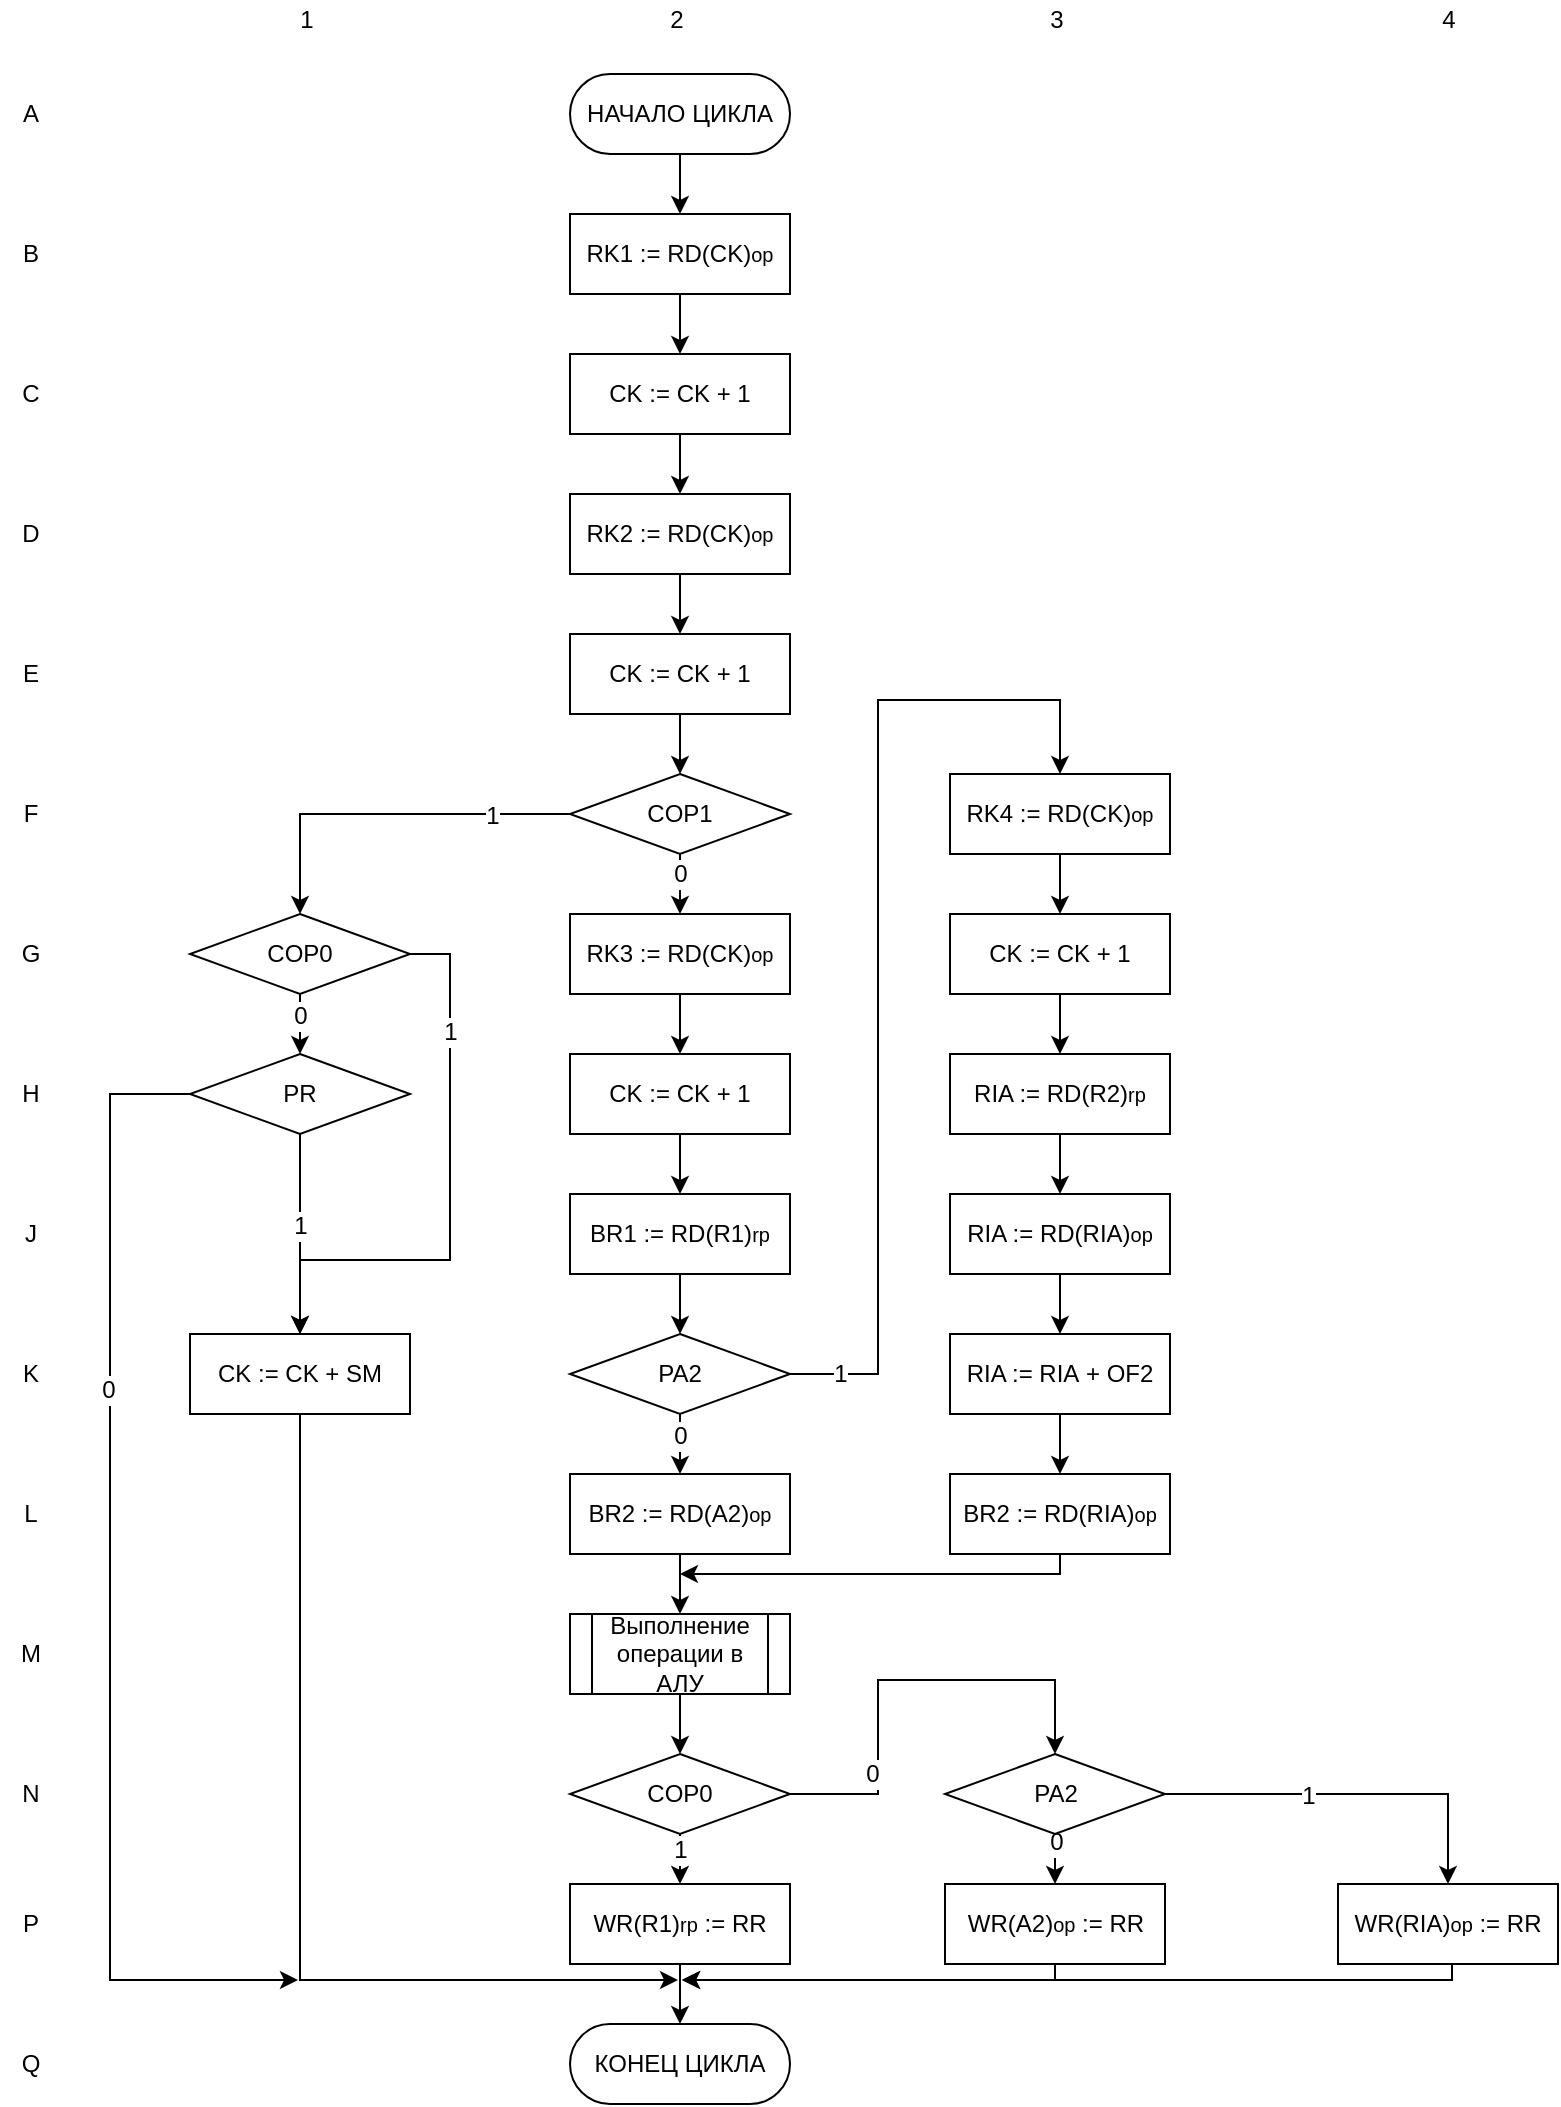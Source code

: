 <mxfile version="12.6.5" type="device"><diagram id="C5RBs43oDa-KdzZeNtuy" name="Page-1"><mxGraphModel dx="2292" dy="1206" grid="0" gridSize="10" guides="1" tooltips="1" connect="1" arrows="1" fold="1" page="1" pageScale="1" pageWidth="827" pageHeight="1169" math="0" shadow="0"><root><mxCell id="WIyWlLk6GJQsqaUBKTNV-0"/><mxCell id="WIyWlLk6GJQsqaUBKTNV-1" parent="WIyWlLk6GJQsqaUBKTNV-0"/><mxCell id="AU5bvNwJhqOkiv57Mv6I-17" style="edgeStyle=orthogonalEdgeStyle;rounded=0;orthogonalLoop=1;jettySize=auto;html=1;exitX=0.5;exitY=1;exitDx=0;exitDy=0;entryX=0.5;entryY=0;entryDx=0;entryDy=0;" parent="WIyWlLk6GJQsqaUBKTNV-1" source="AU5bvNwJhqOkiv57Mv6I-0" target="AU5bvNwJhqOkiv57Mv6I-1" edge="1"><mxGeometry relative="1" as="geometry"/></mxCell><mxCell id="AU5bvNwJhqOkiv57Mv6I-0" value="НАЧАЛО ЦИКЛА" style="rounded=1;whiteSpace=wrap;html=1;arcSize=50;" parent="WIyWlLk6GJQsqaUBKTNV-1" vertex="1"><mxGeometry x="295" y="47" width="110" height="40" as="geometry"/></mxCell><mxCell id="AU5bvNwJhqOkiv57Mv6I-16" style="edgeStyle=orthogonalEdgeStyle;rounded=0;orthogonalLoop=1;jettySize=auto;html=1;exitX=0.5;exitY=1;exitDx=0;exitDy=0;entryX=0.5;entryY=0;entryDx=0;entryDy=0;" parent="WIyWlLk6GJQsqaUBKTNV-1" source="AU5bvNwJhqOkiv57Mv6I-1" target="AU5bvNwJhqOkiv57Mv6I-4" edge="1"><mxGeometry relative="1" as="geometry"/></mxCell><mxCell id="AU5bvNwJhqOkiv57Mv6I-1" value="RK1 := RD(CK)&lt;font size=&quot;1&quot;&gt;op&lt;/font&gt;" style="rounded=0;whiteSpace=wrap;html=1;" parent="WIyWlLk6GJQsqaUBKTNV-1" vertex="1"><mxGeometry x="295" y="117" width="110" height="40" as="geometry"/></mxCell><mxCell id="AU5bvNwJhqOkiv57Mv6I-15" style="edgeStyle=orthogonalEdgeStyle;rounded=0;orthogonalLoop=1;jettySize=auto;html=1;exitX=0.5;exitY=1;exitDx=0;exitDy=0;entryX=0.5;entryY=0;entryDx=0;entryDy=0;" parent="WIyWlLk6GJQsqaUBKTNV-1" source="AU5bvNwJhqOkiv57Mv6I-4" target="AU5bvNwJhqOkiv57Mv6I-10" edge="1"><mxGeometry relative="1" as="geometry"/></mxCell><mxCell id="AU5bvNwJhqOkiv57Mv6I-4" value="CK := CK + 1" style="rounded=0;whiteSpace=wrap;html=1;" parent="WIyWlLk6GJQsqaUBKTNV-1" vertex="1"><mxGeometry x="295" y="187" width="110" height="40" as="geometry"/></mxCell><mxCell id="AU5bvNwJhqOkiv57Mv6I-12" style="edgeStyle=orthogonalEdgeStyle;rounded=0;orthogonalLoop=1;jettySize=auto;html=1;entryX=0.5;entryY=0;entryDx=0;entryDy=0;" parent="WIyWlLk6GJQsqaUBKTNV-1" source="AU5bvNwJhqOkiv57Mv6I-5" target="AU5bvNwJhqOkiv57Mv6I-28" edge="1"><mxGeometry relative="1" as="geometry"><mxPoint x="350" y="457" as="targetPoint"/></mxGeometry></mxCell><mxCell id="bEGK7wOiKDBB2v7dSeWp-32" value="0" style="text;html=1;align=center;verticalAlign=middle;resizable=0;points=[];labelBackgroundColor=#ffffff;" parent="AU5bvNwJhqOkiv57Mv6I-12" vertex="1" connectable="0"><mxGeometry x="0.2" relative="1" as="geometry"><mxPoint as="offset"/></mxGeometry></mxCell><mxCell id="AU5bvNwJhqOkiv57Mv6I-54" style="edgeStyle=orthogonalEdgeStyle;rounded=0;orthogonalLoop=1;jettySize=auto;html=1;exitX=0;exitY=0.5;exitDx=0;exitDy=0;entryX=0.5;entryY=0;entryDx=0;entryDy=0;" parent="WIyWlLk6GJQsqaUBKTNV-1" source="AU5bvNwJhqOkiv57Mv6I-5" target="AU5bvNwJhqOkiv57Mv6I-55" edge="1"><mxGeometry relative="1" as="geometry"><mxPoint x="160" y="397" as="targetPoint"/></mxGeometry></mxCell><mxCell id="bEGK7wOiKDBB2v7dSeWp-33" value="1" style="text;html=1;align=center;verticalAlign=middle;resizable=0;points=[];labelBackgroundColor=#ffffff;" parent="AU5bvNwJhqOkiv57Mv6I-54" vertex="1" connectable="0"><mxGeometry x="-0.571" y="1" relative="1" as="geometry"><mxPoint as="offset"/></mxGeometry></mxCell><mxCell id="AU5bvNwJhqOkiv57Mv6I-5" value="COP1" style="rhombus;whiteSpace=wrap;html=1;" parent="WIyWlLk6GJQsqaUBKTNV-1" vertex="1"><mxGeometry x="295" y="397" width="110" height="40" as="geometry"/></mxCell><mxCell id="AU5bvNwJhqOkiv57Mv6I-23" style="edgeStyle=orthogonalEdgeStyle;rounded=0;orthogonalLoop=1;jettySize=auto;html=1;exitX=1;exitY=0.5;exitDx=0;exitDy=0;entryX=0.5;entryY=0;entryDx=0;entryDy=0;" parent="WIyWlLk6GJQsqaUBKTNV-1" source="AU5bvNwJhqOkiv57Mv6I-6" target="bEGK7wOiKDBB2v7dSeWp-2" edge="1"><mxGeometry relative="1" as="geometry"><mxPoint x="540" y="390" as="targetPoint"/><Array as="points"><mxPoint x="449" y="697"/><mxPoint x="449" y="360"/><mxPoint x="540" y="360"/></Array></mxGeometry></mxCell><mxCell id="bEGK7wOiKDBB2v7dSeWp-40" value="1" style="text;html=1;align=center;verticalAlign=middle;resizable=0;points=[];labelBackgroundColor=#ffffff;" parent="AU5bvNwJhqOkiv57Mv6I-23" vertex="1" connectable="0"><mxGeometry x="-0.953" relative="1" as="geometry"><mxPoint x="13" as="offset"/></mxGeometry></mxCell><mxCell id="bEGK7wOiKDBB2v7dSeWp-13" style="edgeStyle=orthogonalEdgeStyle;rounded=0;orthogonalLoop=1;jettySize=auto;html=1;exitX=0.5;exitY=1;exitDx=0;exitDy=0;entryX=0.5;entryY=0;entryDx=0;entryDy=0;" parent="WIyWlLk6GJQsqaUBKTNV-1" source="AU5bvNwJhqOkiv57Mv6I-6" target="bEGK7wOiKDBB2v7dSeWp-10" edge="1"><mxGeometry relative="1" as="geometry"/></mxCell><mxCell id="bEGK7wOiKDBB2v7dSeWp-41" value="0" style="text;html=1;align=center;verticalAlign=middle;resizable=0;points=[];labelBackgroundColor=#ffffff;" parent="bEGK7wOiKDBB2v7dSeWp-13" vertex="1" connectable="0"><mxGeometry x="-0.3" y="2" relative="1" as="geometry"><mxPoint x="-2" as="offset"/></mxGeometry></mxCell><mxCell id="AU5bvNwJhqOkiv57Mv6I-6" value="PA2" style="rhombus;whiteSpace=wrap;html=1;" parent="WIyWlLk6GJQsqaUBKTNV-1" vertex="1"><mxGeometry x="295" y="677" width="110" height="40" as="geometry"/></mxCell><mxCell id="AU5bvNwJhqOkiv57Mv6I-14" style="edgeStyle=orthogonalEdgeStyle;rounded=0;orthogonalLoop=1;jettySize=auto;html=1;exitX=0.5;exitY=1;exitDx=0;exitDy=0;entryX=0.5;entryY=0;entryDx=0;entryDy=0;" parent="WIyWlLk6GJQsqaUBKTNV-1" source="AU5bvNwJhqOkiv57Mv6I-10" target="AU5bvNwJhqOkiv57Mv6I-11" edge="1"><mxGeometry relative="1" as="geometry"/></mxCell><mxCell id="AU5bvNwJhqOkiv57Mv6I-10" value="RK2 := RD(CK)&lt;font size=&quot;1&quot;&gt;op&lt;/font&gt;" style="rounded=0;whiteSpace=wrap;html=1;" parent="WIyWlLk6GJQsqaUBKTNV-1" vertex="1"><mxGeometry x="295" y="257" width="110" height="40" as="geometry"/></mxCell><mxCell id="AU5bvNwJhqOkiv57Mv6I-13" style="edgeStyle=orthogonalEdgeStyle;rounded=0;orthogonalLoop=1;jettySize=auto;html=1;exitX=0.5;exitY=1;exitDx=0;exitDy=0;entryX=0.5;entryY=0;entryDx=0;entryDy=0;" parent="WIyWlLk6GJQsqaUBKTNV-1" source="AU5bvNwJhqOkiv57Mv6I-11" target="AU5bvNwJhqOkiv57Mv6I-5" edge="1"><mxGeometry relative="1" as="geometry"/></mxCell><mxCell id="AU5bvNwJhqOkiv57Mv6I-11" value="CK := CK + 1" style="rounded=0;whiteSpace=wrap;html=1;" parent="WIyWlLk6GJQsqaUBKTNV-1" vertex="1"><mxGeometry x="295" y="327" width="110" height="40" as="geometry"/></mxCell><mxCell id="AU5bvNwJhqOkiv57Mv6I-45" style="edgeStyle=orthogonalEdgeStyle;rounded=0;orthogonalLoop=1;jettySize=auto;html=1;exitX=0.5;exitY=1;exitDx=0;exitDy=0;entryX=0.5;entryY=0;entryDx=0;entryDy=0;" parent="WIyWlLk6GJQsqaUBKTNV-1" source="bEGK7wOiKDBB2v7dSeWp-10" target="AU5bvNwJhqOkiv57Mv6I-33" edge="1"><mxGeometry relative="1" as="geometry"><mxPoint x="350" y="857" as="sourcePoint"/></mxGeometry></mxCell><mxCell id="AU5bvNwJhqOkiv57Mv6I-27" style="edgeStyle=orthogonalEdgeStyle;rounded=0;orthogonalLoop=1;jettySize=auto;html=1;exitX=0.5;exitY=1;exitDx=0;exitDy=0;entryX=0.5;entryY=0;entryDx=0;entryDy=0;" parent="WIyWlLk6GJQsqaUBKTNV-1" source="AU5bvNwJhqOkiv57Mv6I-28" target="AU5bvNwJhqOkiv57Mv6I-29" edge="1"><mxGeometry relative="1" as="geometry"/></mxCell><mxCell id="AU5bvNwJhqOkiv57Mv6I-28" value="RK3 := RD(CK)&lt;font size=&quot;1&quot;&gt;op&lt;/font&gt;" style="rounded=0;whiteSpace=wrap;html=1;" parent="WIyWlLk6GJQsqaUBKTNV-1" vertex="1"><mxGeometry x="295" y="467" width="110" height="40" as="geometry"/></mxCell><mxCell id="AU5bvNwJhqOkiv57Mv6I-29" value="CK := CK + 1" style="rounded=0;whiteSpace=wrap;html=1;" parent="WIyWlLk6GJQsqaUBKTNV-1" vertex="1"><mxGeometry x="295" y="537" width="110" height="40" as="geometry"/></mxCell><mxCell id="AU5bvNwJhqOkiv57Mv6I-32" style="edgeStyle=orthogonalEdgeStyle;rounded=0;orthogonalLoop=1;jettySize=auto;html=1;exitX=0.5;exitY=1;exitDx=0;exitDy=0;entryX=0.5;entryY=0;entryDx=0;entryDy=0;" parent="WIyWlLk6GJQsqaUBKTNV-1" source="AU5bvNwJhqOkiv57Mv6I-29" target="bEGK7wOiKDBB2v7dSeWp-11" edge="1"><mxGeometry relative="1" as="geometry"><mxPoint x="350" y="637" as="sourcePoint"/><mxPoint x="350" y="597" as="targetPoint"/></mxGeometry></mxCell><mxCell id="AU5bvNwJhqOkiv57Mv6I-44" style="edgeStyle=orthogonalEdgeStyle;rounded=0;orthogonalLoop=1;jettySize=auto;html=1;exitX=0.5;exitY=1;exitDx=0;exitDy=0;entryX=0.5;entryY=0;entryDx=0;entryDy=0;" parent="WIyWlLk6GJQsqaUBKTNV-1" source="AU5bvNwJhqOkiv57Mv6I-33" target="AU5bvNwJhqOkiv57Mv6I-34" edge="1"><mxGeometry relative="1" as="geometry"><mxPoint x="350" y="877" as="sourcePoint"/></mxGeometry></mxCell><mxCell id="AU5bvNwJhqOkiv57Mv6I-33" value="Выполнение операции в АЛУ" style="shape=process;whiteSpace=wrap;html=1;backgroundOutline=1;" parent="WIyWlLk6GJQsqaUBKTNV-1" vertex="1"><mxGeometry x="295" y="817" width="110" height="40" as="geometry"/></mxCell><mxCell id="AU5bvNwJhqOkiv57Mv6I-37" style="edgeStyle=orthogonalEdgeStyle;rounded=0;orthogonalLoop=1;jettySize=auto;html=1;exitX=1;exitY=0.5;exitDx=0;exitDy=0;entryX=0.5;entryY=0;entryDx=0;entryDy=0;" parent="WIyWlLk6GJQsqaUBKTNV-1" source="AU5bvNwJhqOkiv57Mv6I-34" target="j29npIHTxuZHRVmmqCBf-0" edge="1"><mxGeometry relative="1" as="geometry"><mxPoint x="540" y="820" as="targetPoint"/><Array as="points"><mxPoint x="449" y="907"/><mxPoint x="449" y="850"/><mxPoint x="538" y="850"/></Array></mxGeometry></mxCell><mxCell id="bEGK7wOiKDBB2v7dSeWp-38" value="0" style="text;html=1;align=center;verticalAlign=middle;resizable=0;points=[];labelBackgroundColor=#ffffff;" parent="AU5bvNwJhqOkiv57Mv6I-37" vertex="1" connectable="0"><mxGeometry x="-0.506" y="3" relative="1" as="geometry"><mxPoint y="2" as="offset"/></mxGeometry></mxCell><mxCell id="AU5bvNwJhqOkiv57Mv6I-40" style="edgeStyle=orthogonalEdgeStyle;rounded=0;orthogonalLoop=1;jettySize=auto;html=1;exitX=0.5;exitY=1;exitDx=0;exitDy=0;entryX=0.5;entryY=0;entryDx=0;entryDy=0;" parent="WIyWlLk6GJQsqaUBKTNV-1" source="AU5bvNwJhqOkiv57Mv6I-34" target="AU5bvNwJhqOkiv57Mv6I-39" edge="1"><mxGeometry relative="1" as="geometry"><mxPoint x="350" y="932" as="sourcePoint"/></mxGeometry></mxCell><mxCell id="bEGK7wOiKDBB2v7dSeWp-39" value="1" style="text;html=1;align=center;verticalAlign=middle;resizable=0;points=[];labelBackgroundColor=#ffffff;" parent="AU5bvNwJhqOkiv57Mv6I-40" vertex="1" connectable="0"><mxGeometry x="-0.36" relative="1" as="geometry"><mxPoint as="offset"/></mxGeometry></mxCell><mxCell id="AU5bvNwJhqOkiv57Mv6I-34" value="COP0" style="rhombus;whiteSpace=wrap;html=1;" parent="WIyWlLk6GJQsqaUBKTNV-1" vertex="1"><mxGeometry x="295" y="887" width="110" height="40" as="geometry"/></mxCell><mxCell id="AU5bvNwJhqOkiv57Mv6I-41" style="edgeStyle=orthogonalEdgeStyle;rounded=0;orthogonalLoop=1;jettySize=auto;html=1;exitX=0.5;exitY=1;exitDx=0;exitDy=0;" parent="WIyWlLk6GJQsqaUBKTNV-1" edge="1"><mxGeometry relative="1" as="geometry"><mxPoint x="351" y="1000" as="targetPoint"/><mxPoint x="537.5" y="990" as="sourcePoint"/><Array as="points"><mxPoint x="538" y="1000"/></Array></mxGeometry></mxCell><mxCell id="AU5bvNwJhqOkiv57Mv6I-38" value="WR(A2)&lt;font size=&quot;1&quot;&gt;op&lt;/font&gt; := RR" style="rounded=0;whiteSpace=wrap;html=1;" parent="WIyWlLk6GJQsqaUBKTNV-1" vertex="1"><mxGeometry x="482.5" y="952" width="110" height="40" as="geometry"/></mxCell><mxCell id="AU5bvNwJhqOkiv57Mv6I-43" style="edgeStyle=orthogonalEdgeStyle;rounded=0;orthogonalLoop=1;jettySize=auto;html=1;exitX=0.5;exitY=1;exitDx=0;exitDy=0;entryX=0.5;entryY=0;entryDx=0;entryDy=0;" parent="WIyWlLk6GJQsqaUBKTNV-1" source="AU5bvNwJhqOkiv57Mv6I-39" target="AU5bvNwJhqOkiv57Mv6I-42" edge="1"><mxGeometry relative="1" as="geometry"/></mxCell><mxCell id="AU5bvNwJhqOkiv57Mv6I-39" value="WR(R1)&lt;font size=&quot;1&quot;&gt;rp&lt;/font&gt; := RR" style="rounded=0;whiteSpace=wrap;html=1;" parent="WIyWlLk6GJQsqaUBKTNV-1" vertex="1"><mxGeometry x="295" y="952" width="110" height="40" as="geometry"/></mxCell><mxCell id="AU5bvNwJhqOkiv57Mv6I-42" value="КОНЕЦ ЦИКЛА" style="rounded=1;whiteSpace=wrap;html=1;arcSize=50;" parent="WIyWlLk6GJQsqaUBKTNV-1" vertex="1"><mxGeometry x="295" y="1022" width="110" height="40" as="geometry"/></mxCell><mxCell id="AU5bvNwJhqOkiv57Mv6I-53" style="edgeStyle=orthogonalEdgeStyle;rounded=0;orthogonalLoop=1;jettySize=auto;html=1;exitX=0.5;exitY=1;exitDx=0;exitDy=0;" parent="WIyWlLk6GJQsqaUBKTNV-1" edge="1"><mxGeometry relative="1" as="geometry"><mxPoint x="349" y="1000" as="targetPoint"/><mxPoint x="160" y="715" as="sourcePoint"/><Array as="points"><mxPoint x="160" y="1000"/></Array></mxGeometry></mxCell><mxCell id="AU5bvNwJhqOkiv57Mv6I-48" value="CK := CK + SM" style="rounded=0;whiteSpace=wrap;html=1;" parent="WIyWlLk6GJQsqaUBKTNV-1" vertex="1"><mxGeometry x="105" y="677" width="110" height="40" as="geometry"/></mxCell><mxCell id="bEGK7wOiKDBB2v7dSeWp-22" style="edgeStyle=orthogonalEdgeStyle;rounded=0;orthogonalLoop=1;jettySize=auto;html=1;exitX=0.5;exitY=1;exitDx=0;exitDy=0;entryX=0.5;entryY=0;entryDx=0;entryDy=0;" parent="WIyWlLk6GJQsqaUBKTNV-1" source="AU5bvNwJhqOkiv57Mv6I-49" target="AU5bvNwJhqOkiv57Mv6I-48" edge="1"><mxGeometry relative="1" as="geometry"><mxPoint x="159" y="557" as="targetPoint"/><mxPoint x="19" y="557" as="sourcePoint"/></mxGeometry></mxCell><mxCell id="bEGK7wOiKDBB2v7dSeWp-36" value="1" style="text;html=1;align=center;verticalAlign=middle;resizable=0;points=[];labelBackgroundColor=#ffffff;" parent="bEGK7wOiKDBB2v7dSeWp-22" vertex="1" connectable="0"><mxGeometry x="-0.078" relative="1" as="geometry"><mxPoint as="offset"/></mxGeometry></mxCell><mxCell id="bEGK7wOiKDBB2v7dSeWp-23" style="edgeStyle=orthogonalEdgeStyle;rounded=0;orthogonalLoop=1;jettySize=auto;html=1;exitX=0;exitY=0.5;exitDx=0;exitDy=0;" parent="WIyWlLk6GJQsqaUBKTNV-1" source="AU5bvNwJhqOkiv57Mv6I-49" edge="1"><mxGeometry relative="1" as="geometry"><mxPoint x="159" y="1000" as="targetPoint"/><mxPoint x="-26" y="577" as="sourcePoint"/><Array as="points"><mxPoint x="65" y="557"/><mxPoint x="65" y="1000"/></Array></mxGeometry></mxCell><mxCell id="bEGK7wOiKDBB2v7dSeWp-37" value="0" style="text;html=1;align=center;verticalAlign=middle;resizable=0;points=[];labelBackgroundColor=#ffffff;" parent="bEGK7wOiKDBB2v7dSeWp-23" vertex="1" connectable="0"><mxGeometry x="-0.348" y="-1" relative="1" as="geometry"><mxPoint as="offset"/></mxGeometry></mxCell><mxCell id="AU5bvNwJhqOkiv57Mv6I-49" value="PR" style="rhombus;whiteSpace=wrap;html=1;" parent="WIyWlLk6GJQsqaUBKTNV-1" vertex="1"><mxGeometry x="105" y="537" width="110" height="40" as="geometry"/></mxCell><mxCell id="bEGK7wOiKDBB2v7dSeWp-26" style="edgeStyle=orthogonalEdgeStyle;rounded=0;orthogonalLoop=1;jettySize=auto;html=1;exitX=0.5;exitY=1;exitDx=0;exitDy=0;entryX=0.5;entryY=0;entryDx=0;entryDy=0;" parent="WIyWlLk6GJQsqaUBKTNV-1" source="AU5bvNwJhqOkiv57Mv6I-55" target="AU5bvNwJhqOkiv57Mv6I-49" edge="1"><mxGeometry relative="1" as="geometry"/></mxCell><mxCell id="bEGK7wOiKDBB2v7dSeWp-35" value="0" style="text;html=1;align=center;verticalAlign=middle;resizable=0;points=[];labelBackgroundColor=#ffffff;" parent="bEGK7wOiKDBB2v7dSeWp-26" vertex="1" connectable="0"><mxGeometry x="-0.3" relative="1" as="geometry"><mxPoint as="offset"/></mxGeometry></mxCell><mxCell id="bEGK7wOiKDBB2v7dSeWp-27" style="edgeStyle=orthogonalEdgeStyle;rounded=0;orthogonalLoop=1;jettySize=auto;html=1;exitX=1;exitY=0.5;exitDx=0;exitDy=0;entryX=0.5;entryY=0;entryDx=0;entryDy=0;" parent="WIyWlLk6GJQsqaUBKTNV-1" source="AU5bvNwJhqOkiv57Mv6I-55" target="AU5bvNwJhqOkiv57Mv6I-48" edge="1"><mxGeometry relative="1" as="geometry"><mxPoint x="160" y="587" as="targetPoint"/><Array as="points"><mxPoint x="235" y="487"/><mxPoint x="235" y="640"/><mxPoint x="160" y="640"/></Array></mxGeometry></mxCell><mxCell id="bEGK7wOiKDBB2v7dSeWp-34" value="1" style="text;html=1;align=center;verticalAlign=middle;resizable=0;points=[];labelBackgroundColor=#ffffff;" parent="bEGK7wOiKDBB2v7dSeWp-27" vertex="1" connectable="0"><mxGeometry x="-0.585" relative="1" as="geometry"><mxPoint as="offset"/></mxGeometry></mxCell><mxCell id="AU5bvNwJhqOkiv57Mv6I-55" value="COP0" style="rhombus;whiteSpace=wrap;html=1;" parent="WIyWlLk6GJQsqaUBKTNV-1" vertex="1"><mxGeometry x="105" y="467" width="110" height="40" as="geometry"/></mxCell><mxCell id="AU5bvNwJhqOkiv57Mv6I-70" value="A" style="text;html=1;align=center;verticalAlign=middle;resizable=0;points=[];autosize=1;" parent="WIyWlLk6GJQsqaUBKTNV-1" vertex="1"><mxGeometry x="15" y="57" width="20" height="20" as="geometry"/></mxCell><mxCell id="AU5bvNwJhqOkiv57Mv6I-71" value="B" style="text;html=1;align=center;verticalAlign=middle;resizable=0;points=[];autosize=1;" parent="WIyWlLk6GJQsqaUBKTNV-1" vertex="1"><mxGeometry x="15" y="127" width="20" height="20" as="geometry"/></mxCell><mxCell id="AU5bvNwJhqOkiv57Mv6I-72" value="C" style="text;html=1;align=center;verticalAlign=middle;resizable=0;points=[];autosize=1;" parent="WIyWlLk6GJQsqaUBKTNV-1" vertex="1"><mxGeometry x="15" y="197" width="20" height="20" as="geometry"/></mxCell><mxCell id="AU5bvNwJhqOkiv57Mv6I-73" value="D" style="text;html=1;align=center;verticalAlign=middle;resizable=0;points=[];autosize=1;" parent="WIyWlLk6GJQsqaUBKTNV-1" vertex="1"><mxGeometry x="15" y="267" width="20" height="20" as="geometry"/></mxCell><mxCell id="AU5bvNwJhqOkiv57Mv6I-74" value="E" style="text;html=1;align=center;verticalAlign=middle;resizable=0;points=[];autosize=1;" parent="WIyWlLk6GJQsqaUBKTNV-1" vertex="1"><mxGeometry x="15" y="337" width="20" height="20" as="geometry"/></mxCell><mxCell id="AU5bvNwJhqOkiv57Mv6I-75" value="F" style="text;html=1;align=center;verticalAlign=middle;resizable=0;points=[];autosize=1;" parent="WIyWlLk6GJQsqaUBKTNV-1" vertex="1"><mxGeometry x="15" y="407" width="20" height="20" as="geometry"/></mxCell><mxCell id="AU5bvNwJhqOkiv57Mv6I-76" value="G" style="text;html=1;align=center;verticalAlign=middle;resizable=0;points=[];autosize=1;" parent="WIyWlLk6GJQsqaUBKTNV-1" vertex="1"><mxGeometry x="15" y="477" width="20" height="20" as="geometry"/></mxCell><mxCell id="AU5bvNwJhqOkiv57Mv6I-77" value="H" style="text;html=1;align=center;verticalAlign=middle;resizable=0;points=[];autosize=1;" parent="WIyWlLk6GJQsqaUBKTNV-1" vertex="1"><mxGeometry x="15" y="547" width="20" height="20" as="geometry"/></mxCell><mxCell id="AU5bvNwJhqOkiv57Mv6I-78" value="K" style="text;html=1;align=center;verticalAlign=middle;resizable=0;points=[];autosize=1;" parent="WIyWlLk6GJQsqaUBKTNV-1" vertex="1"><mxGeometry x="15" y="687" width="20" height="20" as="geometry"/></mxCell><mxCell id="AU5bvNwJhqOkiv57Mv6I-79" value="L" style="text;html=1;align=center;verticalAlign=middle;resizable=0;points=[];autosize=1;" parent="WIyWlLk6GJQsqaUBKTNV-1" vertex="1"><mxGeometry x="15" y="757" width="20" height="20" as="geometry"/></mxCell><mxCell id="AU5bvNwJhqOkiv57Mv6I-80" value="M" style="text;html=1;align=center;verticalAlign=middle;resizable=0;points=[];autosize=1;" parent="WIyWlLk6GJQsqaUBKTNV-1" vertex="1"><mxGeometry x="10" y="827" width="30" height="20" as="geometry"/></mxCell><mxCell id="AU5bvNwJhqOkiv57Mv6I-81" value="N" style="text;html=1;align=center;verticalAlign=middle;resizable=0;points=[];autosize=1;" parent="WIyWlLk6GJQsqaUBKTNV-1" vertex="1"><mxGeometry x="15" y="897" width="20" height="20" as="geometry"/></mxCell><mxCell id="AU5bvNwJhqOkiv57Mv6I-83" value="Q" style="text;html=1;align=center;verticalAlign=middle;resizable=0;points=[];autosize=1;" parent="WIyWlLk6GJQsqaUBKTNV-1" vertex="1"><mxGeometry x="15" y="1032" width="20" height="20" as="geometry"/></mxCell><mxCell id="AU5bvNwJhqOkiv57Mv6I-88" value="1" style="text;html=1;align=center;verticalAlign=middle;resizable=0;points=[];autosize=1;" parent="WIyWlLk6GJQsqaUBKTNV-1" vertex="1"><mxGeometry x="152.5" y="10" width="20" height="20" as="geometry"/></mxCell><mxCell id="AU5bvNwJhqOkiv57Mv6I-89" value="2" style="text;html=1;align=center;verticalAlign=middle;resizable=0;points=[];autosize=1;" parent="WIyWlLk6GJQsqaUBKTNV-1" vertex="1"><mxGeometry x="337.5" y="10" width="20" height="20" as="geometry"/></mxCell><mxCell id="AU5bvNwJhqOkiv57Mv6I-90" value="3" style="text;html=1;align=center;verticalAlign=middle;resizable=0;points=[];autosize=1;" parent="WIyWlLk6GJQsqaUBKTNV-1" vertex="1"><mxGeometry x="527.5" y="10" width="20" height="20" as="geometry"/></mxCell><mxCell id="bEGK7wOiKDBB2v7dSeWp-14" style="edgeStyle=orthogonalEdgeStyle;rounded=0;orthogonalLoop=1;jettySize=auto;html=1;exitX=0.5;exitY=1;exitDx=0;exitDy=0;entryX=0.5;entryY=0;entryDx=0;entryDy=0;" parent="WIyWlLk6GJQsqaUBKTNV-1" source="bEGK7wOiKDBB2v7dSeWp-2" target="bEGK7wOiKDBB2v7dSeWp-3" edge="1"><mxGeometry relative="1" as="geometry"/></mxCell><mxCell id="bEGK7wOiKDBB2v7dSeWp-2" value="RK4 := RD(CK)&lt;font size=&quot;1&quot;&gt;op&lt;/font&gt;" style="rounded=0;whiteSpace=wrap;html=1;" parent="WIyWlLk6GJQsqaUBKTNV-1" vertex="1"><mxGeometry x="485" y="397" width="110" height="40" as="geometry"/></mxCell><mxCell id="bEGK7wOiKDBB2v7dSeWp-15" style="edgeStyle=orthogonalEdgeStyle;rounded=0;orthogonalLoop=1;jettySize=auto;html=1;exitX=0.5;exitY=1;exitDx=0;exitDy=0;entryX=0.5;entryY=0;entryDx=0;entryDy=0;" parent="WIyWlLk6GJQsqaUBKTNV-1" source="bEGK7wOiKDBB2v7dSeWp-3" target="bEGK7wOiKDBB2v7dSeWp-4" edge="1"><mxGeometry relative="1" as="geometry"/></mxCell><mxCell id="bEGK7wOiKDBB2v7dSeWp-3" value="CK := CK + 1" style="rounded=0;whiteSpace=wrap;html=1;" parent="WIyWlLk6GJQsqaUBKTNV-1" vertex="1"><mxGeometry x="485" y="467" width="110" height="40" as="geometry"/></mxCell><mxCell id="bEGK7wOiKDBB2v7dSeWp-16" style="edgeStyle=orthogonalEdgeStyle;rounded=0;orthogonalLoop=1;jettySize=auto;html=1;exitX=0.5;exitY=1;exitDx=0;exitDy=0;entryX=0.5;entryY=0;entryDx=0;entryDy=0;" parent="WIyWlLk6GJQsqaUBKTNV-1" source="bEGK7wOiKDBB2v7dSeWp-4" target="SGSX7tv_o41if4225SXx-0" edge="1"><mxGeometry relative="1" as="geometry"><mxPoint x="540" y="607" as="targetPoint"/></mxGeometry></mxCell><mxCell id="bEGK7wOiKDBB2v7dSeWp-4" value="RIA := RD(R2)&lt;span style=&quot;font-size: x-small&quot;&gt;rp&lt;/span&gt;" style="rounded=0;whiteSpace=wrap;html=1;" parent="WIyWlLk6GJQsqaUBKTNV-1" vertex="1"><mxGeometry x="485" y="537" width="110" height="40" as="geometry"/></mxCell><mxCell id="bEGK7wOiKDBB2v7dSeWp-18" style="edgeStyle=orthogonalEdgeStyle;rounded=0;orthogonalLoop=1;jettySize=auto;html=1;exitX=0.5;exitY=1;exitDx=0;exitDy=0;entryX=0.5;entryY=0;entryDx=0;entryDy=0;" parent="WIyWlLk6GJQsqaUBKTNV-1" source="bEGK7wOiKDBB2v7dSeWp-8" target="bEGK7wOiKDBB2v7dSeWp-9" edge="1"><mxGeometry relative="1" as="geometry"/></mxCell><mxCell id="bEGK7wOiKDBB2v7dSeWp-8" value="RIA := RIA&amp;nbsp;+ OF2" style="rounded=0;whiteSpace=wrap;html=1;" parent="WIyWlLk6GJQsqaUBKTNV-1" vertex="1"><mxGeometry x="485" y="677" width="110" height="40" as="geometry"/></mxCell><mxCell id="bEGK7wOiKDBB2v7dSeWp-19" style="edgeStyle=orthogonalEdgeStyle;rounded=0;orthogonalLoop=1;jettySize=auto;html=1;exitX=0.5;exitY=1;exitDx=0;exitDy=0;" parent="WIyWlLk6GJQsqaUBKTNV-1" source="bEGK7wOiKDBB2v7dSeWp-9" edge="1"><mxGeometry relative="1" as="geometry"><mxPoint x="350" y="797" as="targetPoint"/><mxPoint x="540" y="847" as="sourcePoint"/><Array as="points"><mxPoint x="530" y="797"/><mxPoint x="350" y="797"/></Array></mxGeometry></mxCell><mxCell id="bEGK7wOiKDBB2v7dSeWp-9" value="BR2 := RD(RIA)&lt;span style=&quot;font-size: x-small&quot;&gt;op&lt;/span&gt;" style="rounded=0;whiteSpace=wrap;html=1;" parent="WIyWlLk6GJQsqaUBKTNV-1" vertex="1"><mxGeometry x="485" y="747" width="110" height="40" as="geometry"/></mxCell><mxCell id="bEGK7wOiKDBB2v7dSeWp-10" value="BR2 := RD(A2)&lt;span style=&quot;font-size: x-small&quot;&gt;op&lt;/span&gt;" style="rounded=0;whiteSpace=wrap;html=1;" parent="WIyWlLk6GJQsqaUBKTNV-1" vertex="1"><mxGeometry x="295" y="747" width="110" height="40" as="geometry"/></mxCell><mxCell id="bEGK7wOiKDBB2v7dSeWp-12" style="edgeStyle=orthogonalEdgeStyle;rounded=0;orthogonalLoop=1;jettySize=auto;html=1;exitX=0.5;exitY=1;exitDx=0;exitDy=0;entryX=0.5;entryY=0;entryDx=0;entryDy=0;" parent="WIyWlLk6GJQsqaUBKTNV-1" source="bEGK7wOiKDBB2v7dSeWp-11" target="AU5bvNwJhqOkiv57Mv6I-6" edge="1"><mxGeometry relative="1" as="geometry"/></mxCell><mxCell id="bEGK7wOiKDBB2v7dSeWp-11" value="BR1 := RD(R1)&lt;span style=&quot;font-size: x-small&quot;&gt;rp&lt;/span&gt;" style="rounded=0;whiteSpace=wrap;html=1;" parent="WIyWlLk6GJQsqaUBKTNV-1" vertex="1"><mxGeometry x="295" y="607" width="110" height="40" as="geometry"/></mxCell><mxCell id="bEGK7wOiKDBB2v7dSeWp-30" value="J" style="text;html=1;align=center;verticalAlign=middle;resizable=0;points=[];autosize=1;" parent="WIyWlLk6GJQsqaUBKTNV-1" vertex="1"><mxGeometry x="15" y="617" width="20" height="20" as="geometry"/></mxCell><mxCell id="bEGK7wOiKDBB2v7dSeWp-31" value="P" style="text;html=1;align=center;verticalAlign=middle;resizable=0;points=[];autosize=1;" parent="WIyWlLk6GJQsqaUBKTNV-1" vertex="1"><mxGeometry x="15" y="962" width="20" height="20" as="geometry"/></mxCell><mxCell id="SGSX7tv_o41if4225SXx-1" style="edgeStyle=orthogonalEdgeStyle;rounded=0;orthogonalLoop=1;jettySize=auto;html=1;entryX=0.5;entryY=0;entryDx=0;entryDy=0;" parent="WIyWlLk6GJQsqaUBKTNV-1" source="SGSX7tv_o41if4225SXx-0" target="bEGK7wOiKDBB2v7dSeWp-8" edge="1"><mxGeometry relative="1" as="geometry"/></mxCell><mxCell id="SGSX7tv_o41if4225SXx-0" value="RIA := RD(RIA)&lt;span style=&quot;font-size: x-small&quot;&gt;op&lt;/span&gt;" style="rounded=0;whiteSpace=wrap;html=1;" parent="WIyWlLk6GJQsqaUBKTNV-1" vertex="1"><mxGeometry x="485" y="607" width="110" height="40" as="geometry"/></mxCell><mxCell id="j29npIHTxuZHRVmmqCBf-2" style="edgeStyle=orthogonalEdgeStyle;rounded=0;orthogonalLoop=1;jettySize=auto;html=1;entryX=0.5;entryY=0;entryDx=0;entryDy=0;" edge="1" parent="WIyWlLk6GJQsqaUBKTNV-1" source="j29npIHTxuZHRVmmqCBf-0" target="j29npIHTxuZHRVmmqCBf-1"><mxGeometry relative="1" as="geometry"/></mxCell><mxCell id="j29npIHTxuZHRVmmqCBf-5" value="1" style="text;html=1;align=center;verticalAlign=middle;resizable=0;points=[];labelBackgroundColor=#ffffff;" vertex="1" connectable="0" parent="j29npIHTxuZHRVmmqCBf-2"><mxGeometry x="-0.244" y="-1" relative="1" as="geometry"><mxPoint x="1" as="offset"/></mxGeometry></mxCell><mxCell id="j29npIHTxuZHRVmmqCBf-3" style="edgeStyle=orthogonalEdgeStyle;rounded=0;orthogonalLoop=1;jettySize=auto;html=1;entryX=0.5;entryY=0;entryDx=0;entryDy=0;" edge="1" parent="WIyWlLk6GJQsqaUBKTNV-1" source="j29npIHTxuZHRVmmqCBf-0" target="AU5bvNwJhqOkiv57Mv6I-38"><mxGeometry relative="1" as="geometry"/></mxCell><mxCell id="j29npIHTxuZHRVmmqCBf-6" value="0" style="text;html=1;align=center;verticalAlign=middle;resizable=0;points=[];labelBackgroundColor=#ffffff;" vertex="1" connectable="0" parent="j29npIHTxuZHRVmmqCBf-3"><mxGeometry x="0.273" y="1" relative="1" as="geometry"><mxPoint x="-1" y="-1" as="offset"/></mxGeometry></mxCell><mxCell id="j29npIHTxuZHRVmmqCBf-0" value="PA2" style="rhombus;whiteSpace=wrap;html=1;" vertex="1" parent="WIyWlLk6GJQsqaUBKTNV-1"><mxGeometry x="482.5" y="887" width="110" height="40" as="geometry"/></mxCell><mxCell id="j29npIHTxuZHRVmmqCBf-4" style="edgeStyle=orthogonalEdgeStyle;rounded=0;orthogonalLoop=1;jettySize=auto;html=1;" edge="1" parent="WIyWlLk6GJQsqaUBKTNV-1"><mxGeometry relative="1" as="geometry"><mxPoint x="351" y="1000" as="targetPoint"/><mxPoint x="736" y="992" as="sourcePoint"/><Array as="points"><mxPoint x="736" y="1000"/></Array></mxGeometry></mxCell><mxCell id="j29npIHTxuZHRVmmqCBf-1" value="WR(RIA)&lt;font size=&quot;1&quot;&gt;op&lt;/font&gt; := RR" style="rounded=0;whiteSpace=wrap;html=1;" vertex="1" parent="WIyWlLk6GJQsqaUBKTNV-1"><mxGeometry x="679" y="952" width="110" height="40" as="geometry"/></mxCell><mxCell id="j29npIHTxuZHRVmmqCBf-7" value="4" style="text;html=1;align=center;verticalAlign=middle;resizable=0;points=[];autosize=1;" vertex="1" parent="WIyWlLk6GJQsqaUBKTNV-1"><mxGeometry x="724" y="10" width="20" height="20" as="geometry"/></mxCell></root></mxGraphModel></diagram></mxfile>